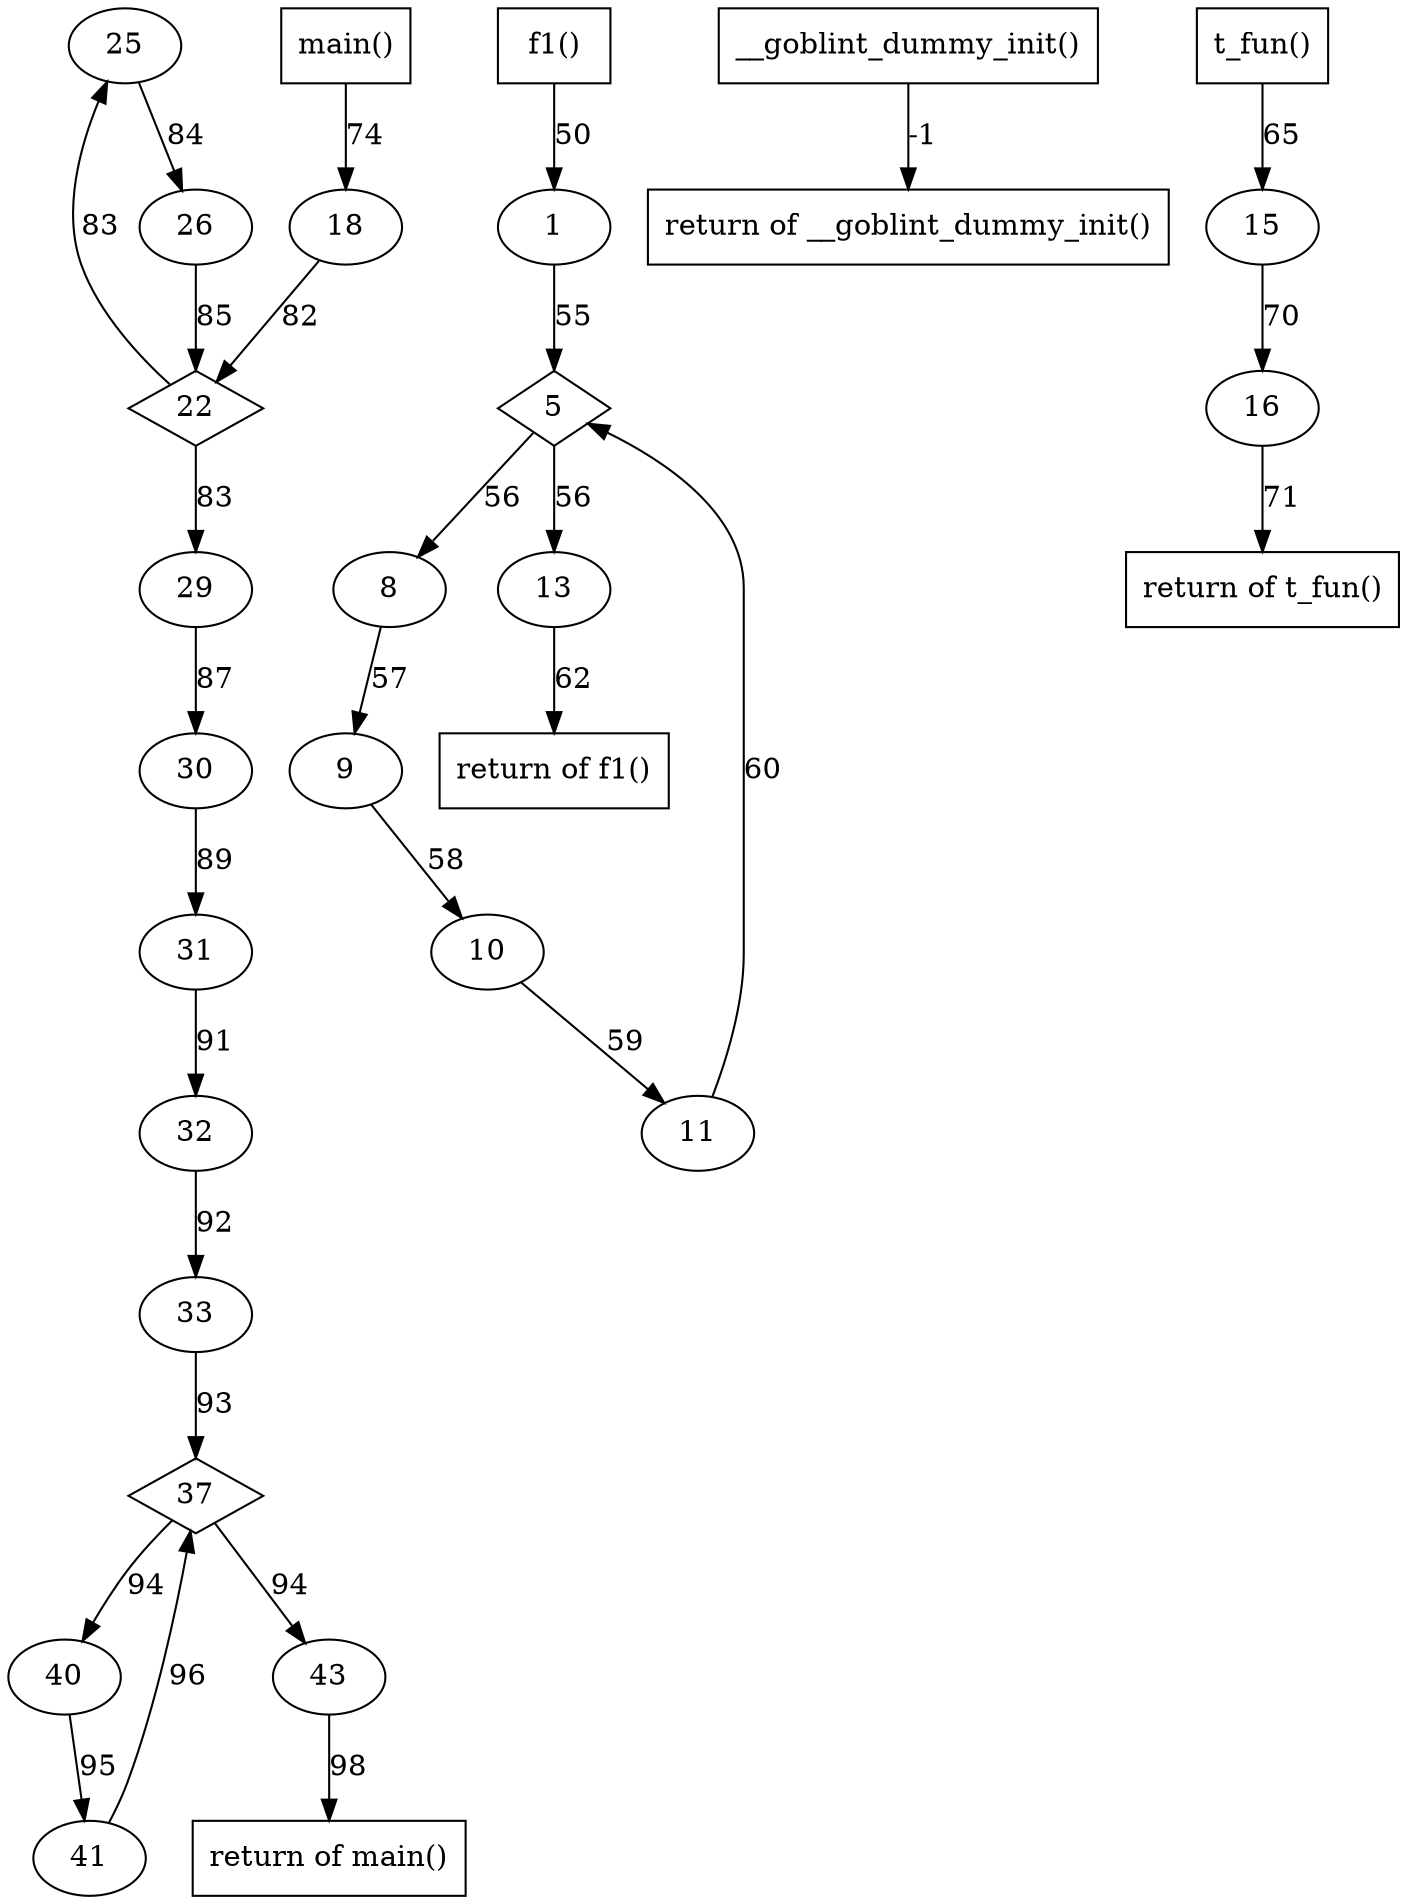 digraph cfg {
	node [];
	25 -> 26 [label = "84"] ;
	5 -> 8 [label = "56"] ;
	22 -> 29 [label = "83"] ;
	fun3 -> ret3 [label = "-1"] ;
	37 -> 40 [label = "94"] ;
	41 -> 37 [label = "96"] ;
	33 -> 37 [label = "93"] ;
	30 -> 31 [label = "89"] ;
	13 -> ret336 [label = "62"] ;
	40 -> 41 [label = "95"] ;
	11 -> 5 [label = "60"] ;
	1 -> 5 [label = "55"] ;
	16 -> ret339 [label = "71"] ;
	fun342 -> 18 [label = "74"] ;
	10 -> 11 [label = "59"] ;
	8 -> 9 [label = "57"] ;
	32 -> 33 [label = "92"] ;
	5 -> 13 [label = "56"] ;
	26 -> 22 [label = "85"] ;
	18 -> 22 [label = "82"] ;
	22 -> 25 [label = "83"] ;
	15 -> 16 [label = "70"] ;
	fun339 -> 15 [label = "65"] ;
	9 -> 10 [label = "58"] ;
	37 -> 43 [label = "94"] ;
	fun336 -> 1 [label = "50"] ;
	43 -> ret342 [label = "98"] ;
	31 -> 32 [label = "91"] ;
	29 -> 30 [label = "87"] ;
	26 [];
	8 [];
	ret3 [label="return of __goblint_dummy_init()",shape=box];
	29 [];
	fun342 [label="main()",shape=box];
	40 [];
	37 [shape=diamond];
	ret336 [label="return of f1()",shape=box];
	31 [];
	41 [];
	5 [shape=diamond];
	fun339 [label="t_fun()",shape=box];
	fun336 [label="f1()",shape=box];
	ret339 [label="return of t_fun()",shape=box];
	18 [];
	11 [];
	9 [];
	33 [];
	13 [];
	22 [shape=diamond];
	25 [];
	16 [];
	15 [];
	10 [];
	fun3 [label="__goblint_dummy_init()",shape=box];
	43 [];
	1 [];
	ret342 [label="return of main()",shape=box];
	32 [];
	30 [];
}
